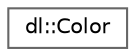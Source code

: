 digraph "Graphical Class Hierarchy"
{
 // LATEX_PDF_SIZE
  bgcolor="transparent";
  edge [fontname=Helvetica,fontsize=10,labelfontname=Helvetica,labelfontsize=10];
  node [fontname=Helvetica,fontsize=10,shape=box,height=0.2,width=0.4];
  rankdir="LR";
  Node0 [id="Node000000",label="dl::Color",height=0.2,width=0.4,color="grey40", fillcolor="white", style="filled",URL="$classdl_1_1Color.html",tooltip="A class used to describe a RGBA color."];
}
